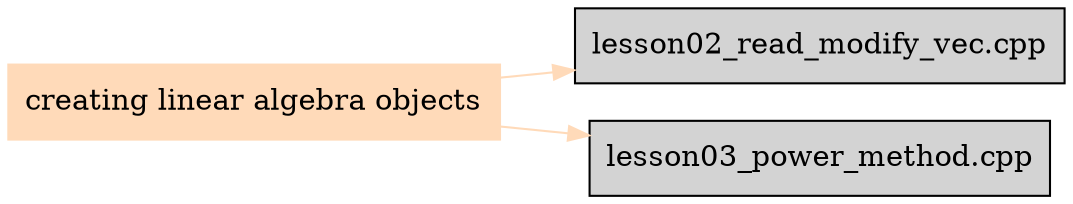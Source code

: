 digraph bettersoftware {
            rankdir = LR;
            ratio = fill;
            node [style=filled];
            node [shape = box];
"creating linear algebra objects" ->  "lesson02_read_modify_vec.cpp" [colorscheme="svg" color="peachpuff"];
"creating linear algebra objects" ->  "lesson03_power_method.cpp" [colorscheme="svg" color="peachpuff"];
"creating linear algebra objects" [colorscheme="svg" color="peachpuff"];
}